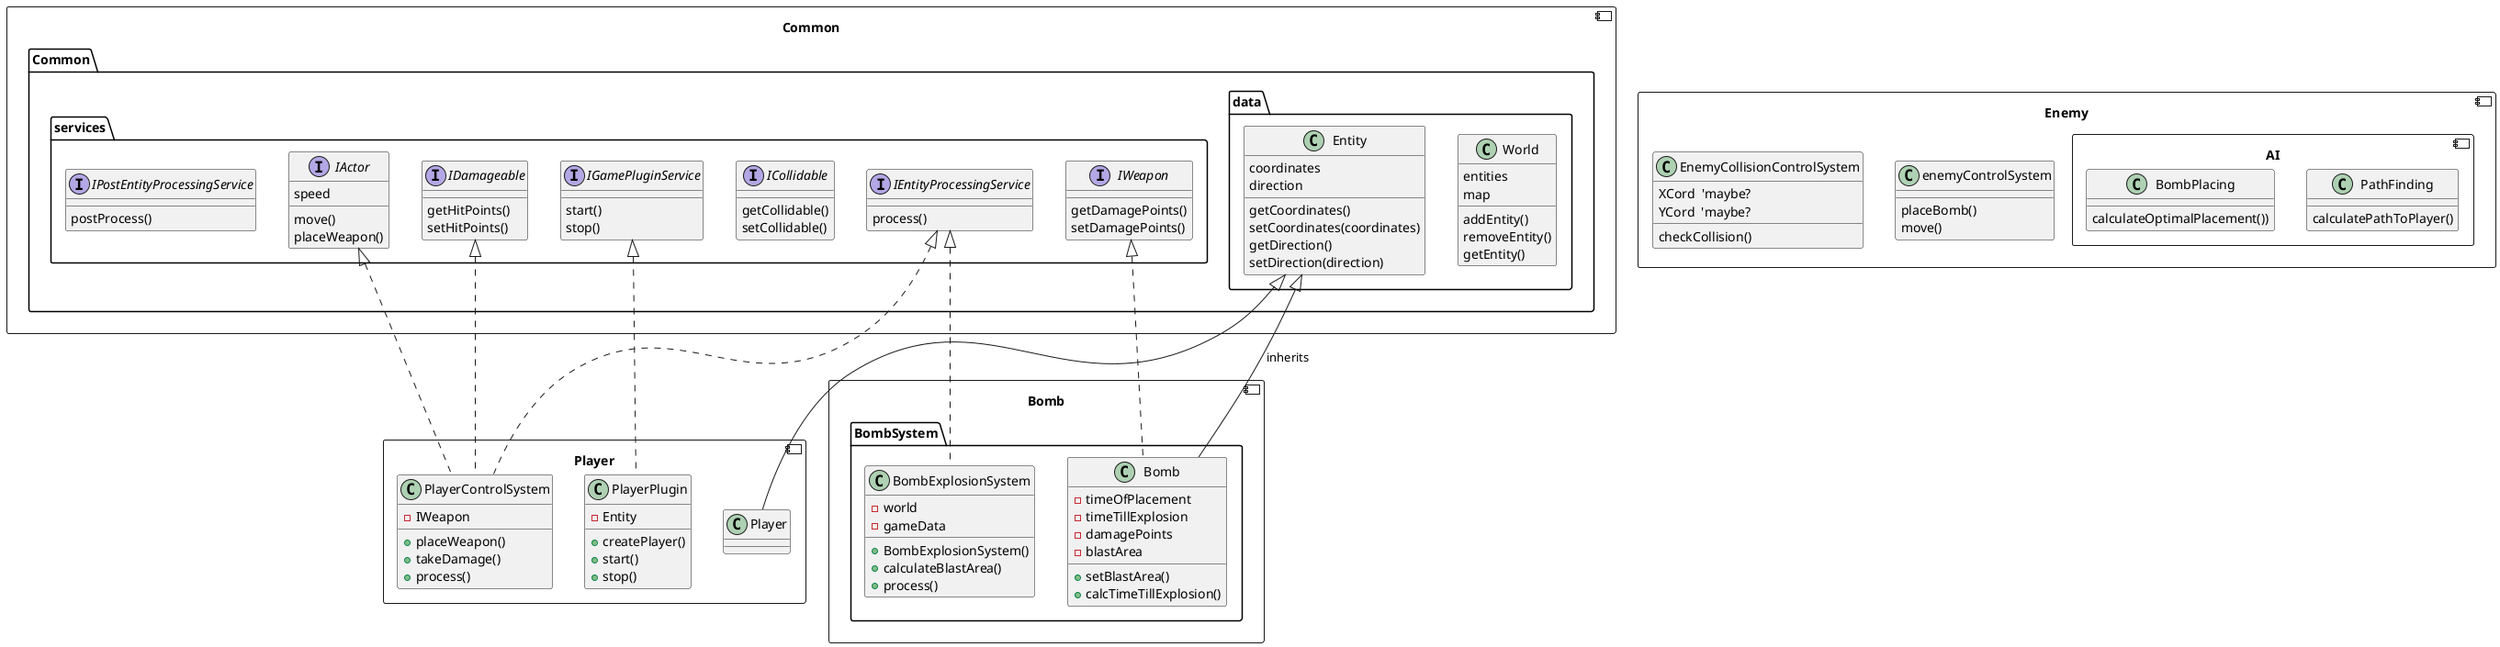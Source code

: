 @startuml
component Common {
    package Common {

        package services {
            interface IActor {
                speed
                move()
                placeWeapon()
            }

            interface IWeapon {
                getDamagePoints()
                setDamagePoints()
            }

            interface ICollidable {
                getCollidable()
                setCollidable()
            }

            interface IDamageable {
                getHitPoints()
                setHitPoints()
            }

            interface IGamePluginService {
                start()
                stop()
            }

            interface IEntityProcessingService {
                process()
            }

            interface IPostEntityProcessingService {
                postProcess()
            }
        }

        package data {
            class World {
                entities
                map
                addEntity()
                removeEntity()
                getEntity()
            }

            class Entity {
                coordinates
                direction

                getCoordinates()
                setCoordinates(coordinates)
                getDirection()
                setDirection(direction)
            }
        }
    }


'	component Parts {
'		interface EntityPart {
'			process()
'		}
'
'		class LifePart implements EntityPart {
'		}
'
'		class MovingPart implements EntityPart {
'		}
'
'		class PositionPart implements EntityPart {
'		}
'
'	}
}
component Bomb{
    package BombSystem {
        class Bomb implements Common.Common.services.IWeapon{
            - timeOfPlacement
            - timeTillExplosion
            - damagePoints
            - blastArea
            + setBlastArea()
            + calcTimeTillExplosion()
        }
        Bomb --|> Entity : inherits

        class BombExplosionSystem implements Common.Common.services.IEntityProcessingService {
            - world
            - gameData
            + BombExplosionSystem()
            + calculateBlastArea()
            + process()
        }
    }
}

component Enemy{
    class enemyControlSystem{
        placeBomb()
        move()
    }
    component AI{
    'maybe an interface
        class PathFinding{
            calculatePathToPlayer()
        }

        class BombPlacing {
            calculateOptimalPlacement())
        }
    }

    class EnemyCollisionControlSystem{
        XCord  'maybe?
        YCord  'maybe?
        checkCollision()
    }
}
	
component Player {
    class Player {
    }

    class PlayerControlSystem {
    - IWeapon
    + placeWeapon()
    + takeDamage()
    + process()
    }

    class PlayerPlugin {
    - Entity
    + createPlayer()
    + start()
    + stop()
    }

    Common.Common.services.IActor <|.. Player.PlayerControlSystem
    Common.Common.services.IDamageable <|.. Player.PlayerControlSystem
    Common.Common.data.Entity <|-- Player.Player
    Common.Common.services.IEntityProcessingService <|.. Player.PlayerControlSystem
    Common.Common.services.IGamePluginService <|.. Player.PlayerPlugin
}



@enduml